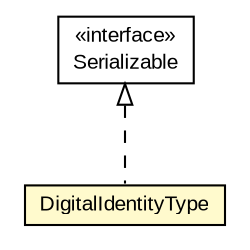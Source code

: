 #!/usr/local/bin/dot
#
# Class diagram 
# Generated by UMLGraph version R5_6-24-gf6e263 (http://www.umlgraph.org/)
#

digraph G {
	edge [fontname="arial",fontsize=10,labelfontname="arial",labelfontsize=10];
	node [fontname="arial",fontsize=10,shape=plaintext];
	nodesep=0.25;
	ranksep=0.5;
	// eu.europa.esig.jaxb.tsl.DigitalIdentityType
	c338522 [label=<<table title="eu.europa.esig.jaxb.tsl.DigitalIdentityType" border="0" cellborder="1" cellspacing="0" cellpadding="2" port="p" bgcolor="lemonChiffon" href="./DigitalIdentityType.html">
		<tr><td><table border="0" cellspacing="0" cellpadding="1">
<tr><td align="center" balign="center"> DigitalIdentityType </td></tr>
		</table></td></tr>
		</table>>, URL="./DigitalIdentityType.html", fontname="arial", fontcolor="black", fontsize=10.0];
	//eu.europa.esig.jaxb.tsl.DigitalIdentityType implements java.io.Serializable
	c338783:p -> c338522:p [dir=back,arrowtail=empty,style=dashed];
	// java.io.Serializable
	c338783 [label=<<table title="java.io.Serializable" border="0" cellborder="1" cellspacing="0" cellpadding="2" port="p" href="http://java.sun.com/j2se/1.4.2/docs/api/java/io/Serializable.html">
		<tr><td><table border="0" cellspacing="0" cellpadding="1">
<tr><td align="center" balign="center"> &#171;interface&#187; </td></tr>
<tr><td align="center" balign="center"> Serializable </td></tr>
		</table></td></tr>
		</table>>, URL="http://java.sun.com/j2se/1.4.2/docs/api/java/io/Serializable.html", fontname="arial", fontcolor="black", fontsize=10.0];
}

